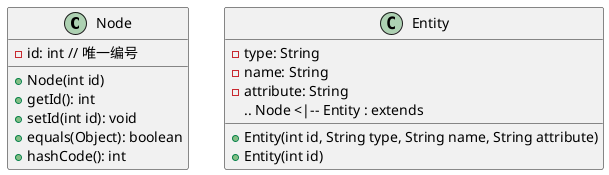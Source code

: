 @startuml
class Node {
  -id: int // 唯一编号
  +Node(int id)
  +getId(): int
  +setId(int id): void
  +equals(Object): boolean
  +hashCode(): int
}

class Entity {
  -type: String
  -name: String
  -attribute: String
  +Entity(int id, String type, String name, String attribute)
  +Entity(int id)
  .. Node <|-- Entity : extends
}

@enduml
